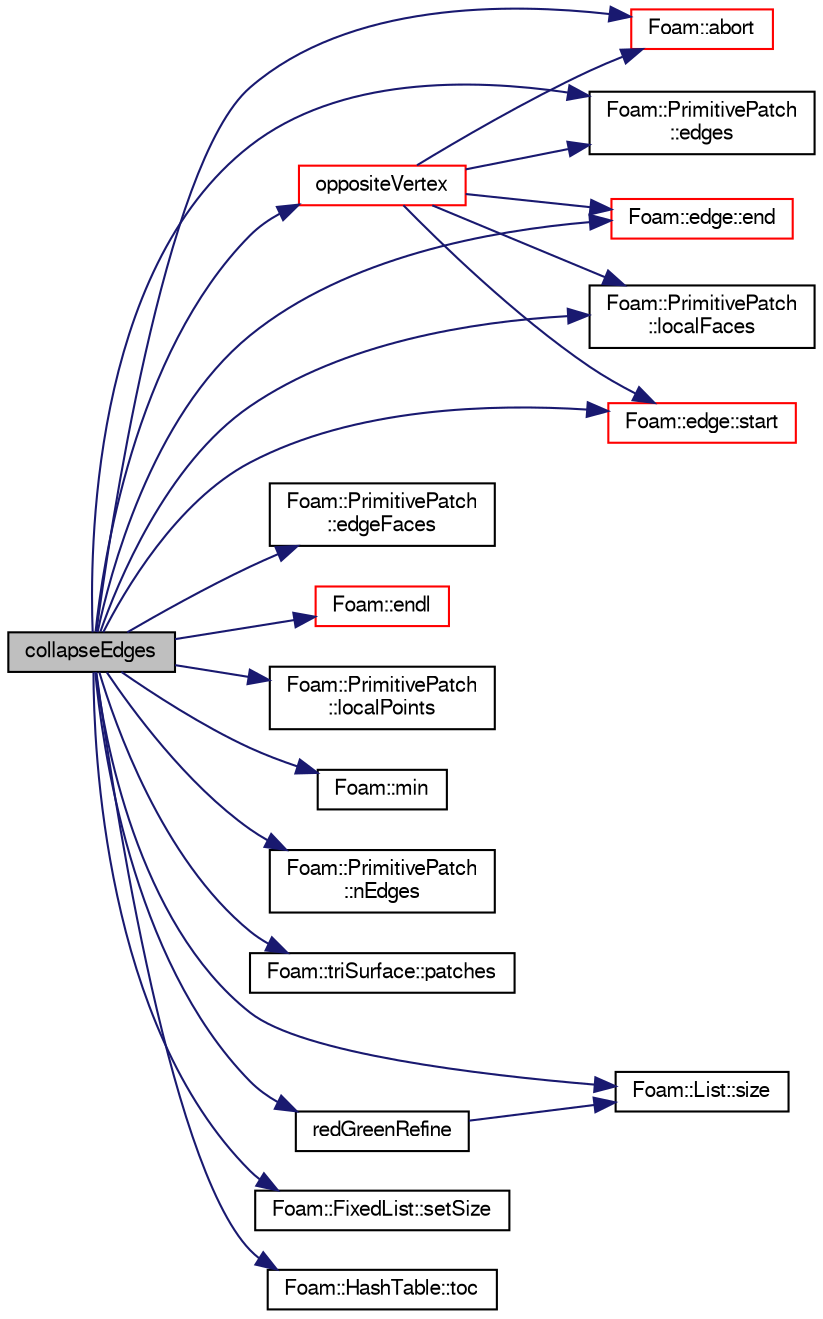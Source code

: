 digraph "collapseEdges"
{
  bgcolor="transparent";
  edge [fontname="FreeSans",fontsize="10",labelfontname="FreeSans",labelfontsize="10"];
  node [fontname="FreeSans",fontsize="10",shape=record];
  rankdir="LR";
  Node714 [label="collapseEdges",height=0.2,width=0.4,color="black", fillcolor="grey75", style="filled", fontcolor="black"];
  Node714 -> Node715 [color="midnightblue",fontsize="10",style="solid",fontname="FreeSans"];
  Node715 [label="Foam::abort",height=0.2,width=0.4,color="red",URL="$a21124.html#a447107a607d03e417307c203fa5fb44b"];
  Node714 -> Node758 [color="midnightblue",fontsize="10",style="solid",fontname="FreeSans"];
  Node758 [label="Foam::PrimitivePatch\l::edgeFaces",height=0.2,width=0.4,color="black",URL="$a27538.html#ad38ecd2902727a890ebd437731c271c8",tooltip="Return edge-face addressing. "];
  Node714 -> Node759 [color="midnightblue",fontsize="10",style="solid",fontname="FreeSans"];
  Node759 [label="Foam::PrimitivePatch\l::edges",height=0.2,width=0.4,color="black",URL="$a27538.html#a21d764179912ddda5c6f95193c289846",tooltip="Return list of edges, address into LOCAL point list. "];
  Node714 -> Node760 [color="midnightblue",fontsize="10",style="solid",fontname="FreeSans"];
  Node760 [label="Foam::edge::end",height=0.2,width=0.4,color="red",URL="$a27210.html#a5ac1c619caccdf5bcf8c3d58a409849f",tooltip="Return end vertex label. "];
  Node714 -> Node723 [color="midnightblue",fontsize="10",style="solid",fontname="FreeSans"];
  Node723 [label="Foam::endl",height=0.2,width=0.4,color="red",URL="$a21124.html#a2db8fe02a0d3909e9351bb4275b23ce4",tooltip="Add newline and flush stream. "];
  Node714 -> Node762 [color="midnightblue",fontsize="10",style="solid",fontname="FreeSans"];
  Node762 [label="Foam::PrimitivePatch\l::localFaces",height=0.2,width=0.4,color="black",URL="$a27538.html#aa4bd29e9c9de3d53e26aa2bf2e803c60",tooltip="Return patch faces addressing into local point list. "];
  Node714 -> Node763 [color="midnightblue",fontsize="10",style="solid",fontname="FreeSans"];
  Node763 [label="Foam::PrimitivePatch\l::localPoints",height=0.2,width=0.4,color="black",URL="$a27538.html#aca6c65ee2831bb6795149af7635640a2",tooltip="Return pointField of points in patch. "];
  Node714 -> Node764 [color="midnightblue",fontsize="10",style="solid",fontname="FreeSans"];
  Node764 [label="Foam::min",height=0.2,width=0.4,color="black",URL="$a21124.html#a253e112ad2d56d96230ff39ea7f442dc"];
  Node714 -> Node765 [color="midnightblue",fontsize="10",style="solid",fontname="FreeSans"];
  Node765 [label="Foam::PrimitivePatch\l::nEdges",height=0.2,width=0.4,color="black",URL="$a27538.html#a086513bcff1a3f1684e1a3879dd90deb",tooltip="Return number of edges in patch. "];
  Node714 -> Node766 [color="midnightblue",fontsize="10",style="solid",fontname="FreeSans"];
  Node766 [label="oppositeVertex",height=0.2,width=0.4,color="red",URL="$a25538.html#ad78556d7d01f6219bb13005e24171127",tooltip="Get vertex (local numbering) opposite edge. "];
  Node766 -> Node715 [color="midnightblue",fontsize="10",style="solid",fontname="FreeSans"];
  Node766 -> Node759 [color="midnightblue",fontsize="10",style="solid",fontname="FreeSans"];
  Node766 -> Node760 [color="midnightblue",fontsize="10",style="solid",fontname="FreeSans"];
  Node766 -> Node762 [color="midnightblue",fontsize="10",style="solid",fontname="FreeSans"];
  Node766 -> Node771 [color="midnightblue",fontsize="10",style="solid",fontname="FreeSans"];
  Node771 [label="Foam::edge::start",height=0.2,width=0.4,color="red",URL="$a27210.html#afe56bdd2031bbf8321e35e2330c0b990",tooltip="Return start vertex label. "];
  Node714 -> Node774 [color="midnightblue",fontsize="10",style="solid",fontname="FreeSans"];
  Node774 [label="Foam::triSurface::patches",height=0.2,width=0.4,color="black",URL="$a30598.html#a81f967856b4a58b0c942fe0a0dcdf627"];
  Node714 -> Node775 [color="midnightblue",fontsize="10",style="solid",fontname="FreeSans"];
  Node775 [label="redGreenRefine",height=0.2,width=0.4,color="black",URL="$a25538.html#a26e539d1ad2d8924d17fc094284e6546",tooltip="Refine face by splitting all edges. Neighbouring face is. "];
  Node775 -> Node770 [color="midnightblue",fontsize="10",style="solid",fontname="FreeSans"];
  Node770 [label="Foam::List::size",height=0.2,width=0.4,color="black",URL="$a25694.html#a8a5f6fa29bd4b500caf186f60245b384",tooltip="Override size to be inconsistent with allocated storage. "];
  Node714 -> Node776 [color="midnightblue",fontsize="10",style="solid",fontname="FreeSans"];
  Node776 [label="Foam::FixedList::setSize",height=0.2,width=0.4,color="black",URL="$a25894.html#aedb985ffeaf1bdbfeccc2a8730405703",tooltip="Dummy setSize function. "];
  Node714 -> Node770 [color="midnightblue",fontsize="10",style="solid",fontname="FreeSans"];
  Node714 -> Node771 [color="midnightblue",fontsize="10",style="solid",fontname="FreeSans"];
  Node714 -> Node777 [color="midnightblue",fontsize="10",style="solid",fontname="FreeSans"];
  Node777 [label="Foam::HashTable::toc",height=0.2,width=0.4,color="black",URL="$a25702.html#a1717015c0033bc9eed654353eed0461b",tooltip="Return the table of contents. "];
}
